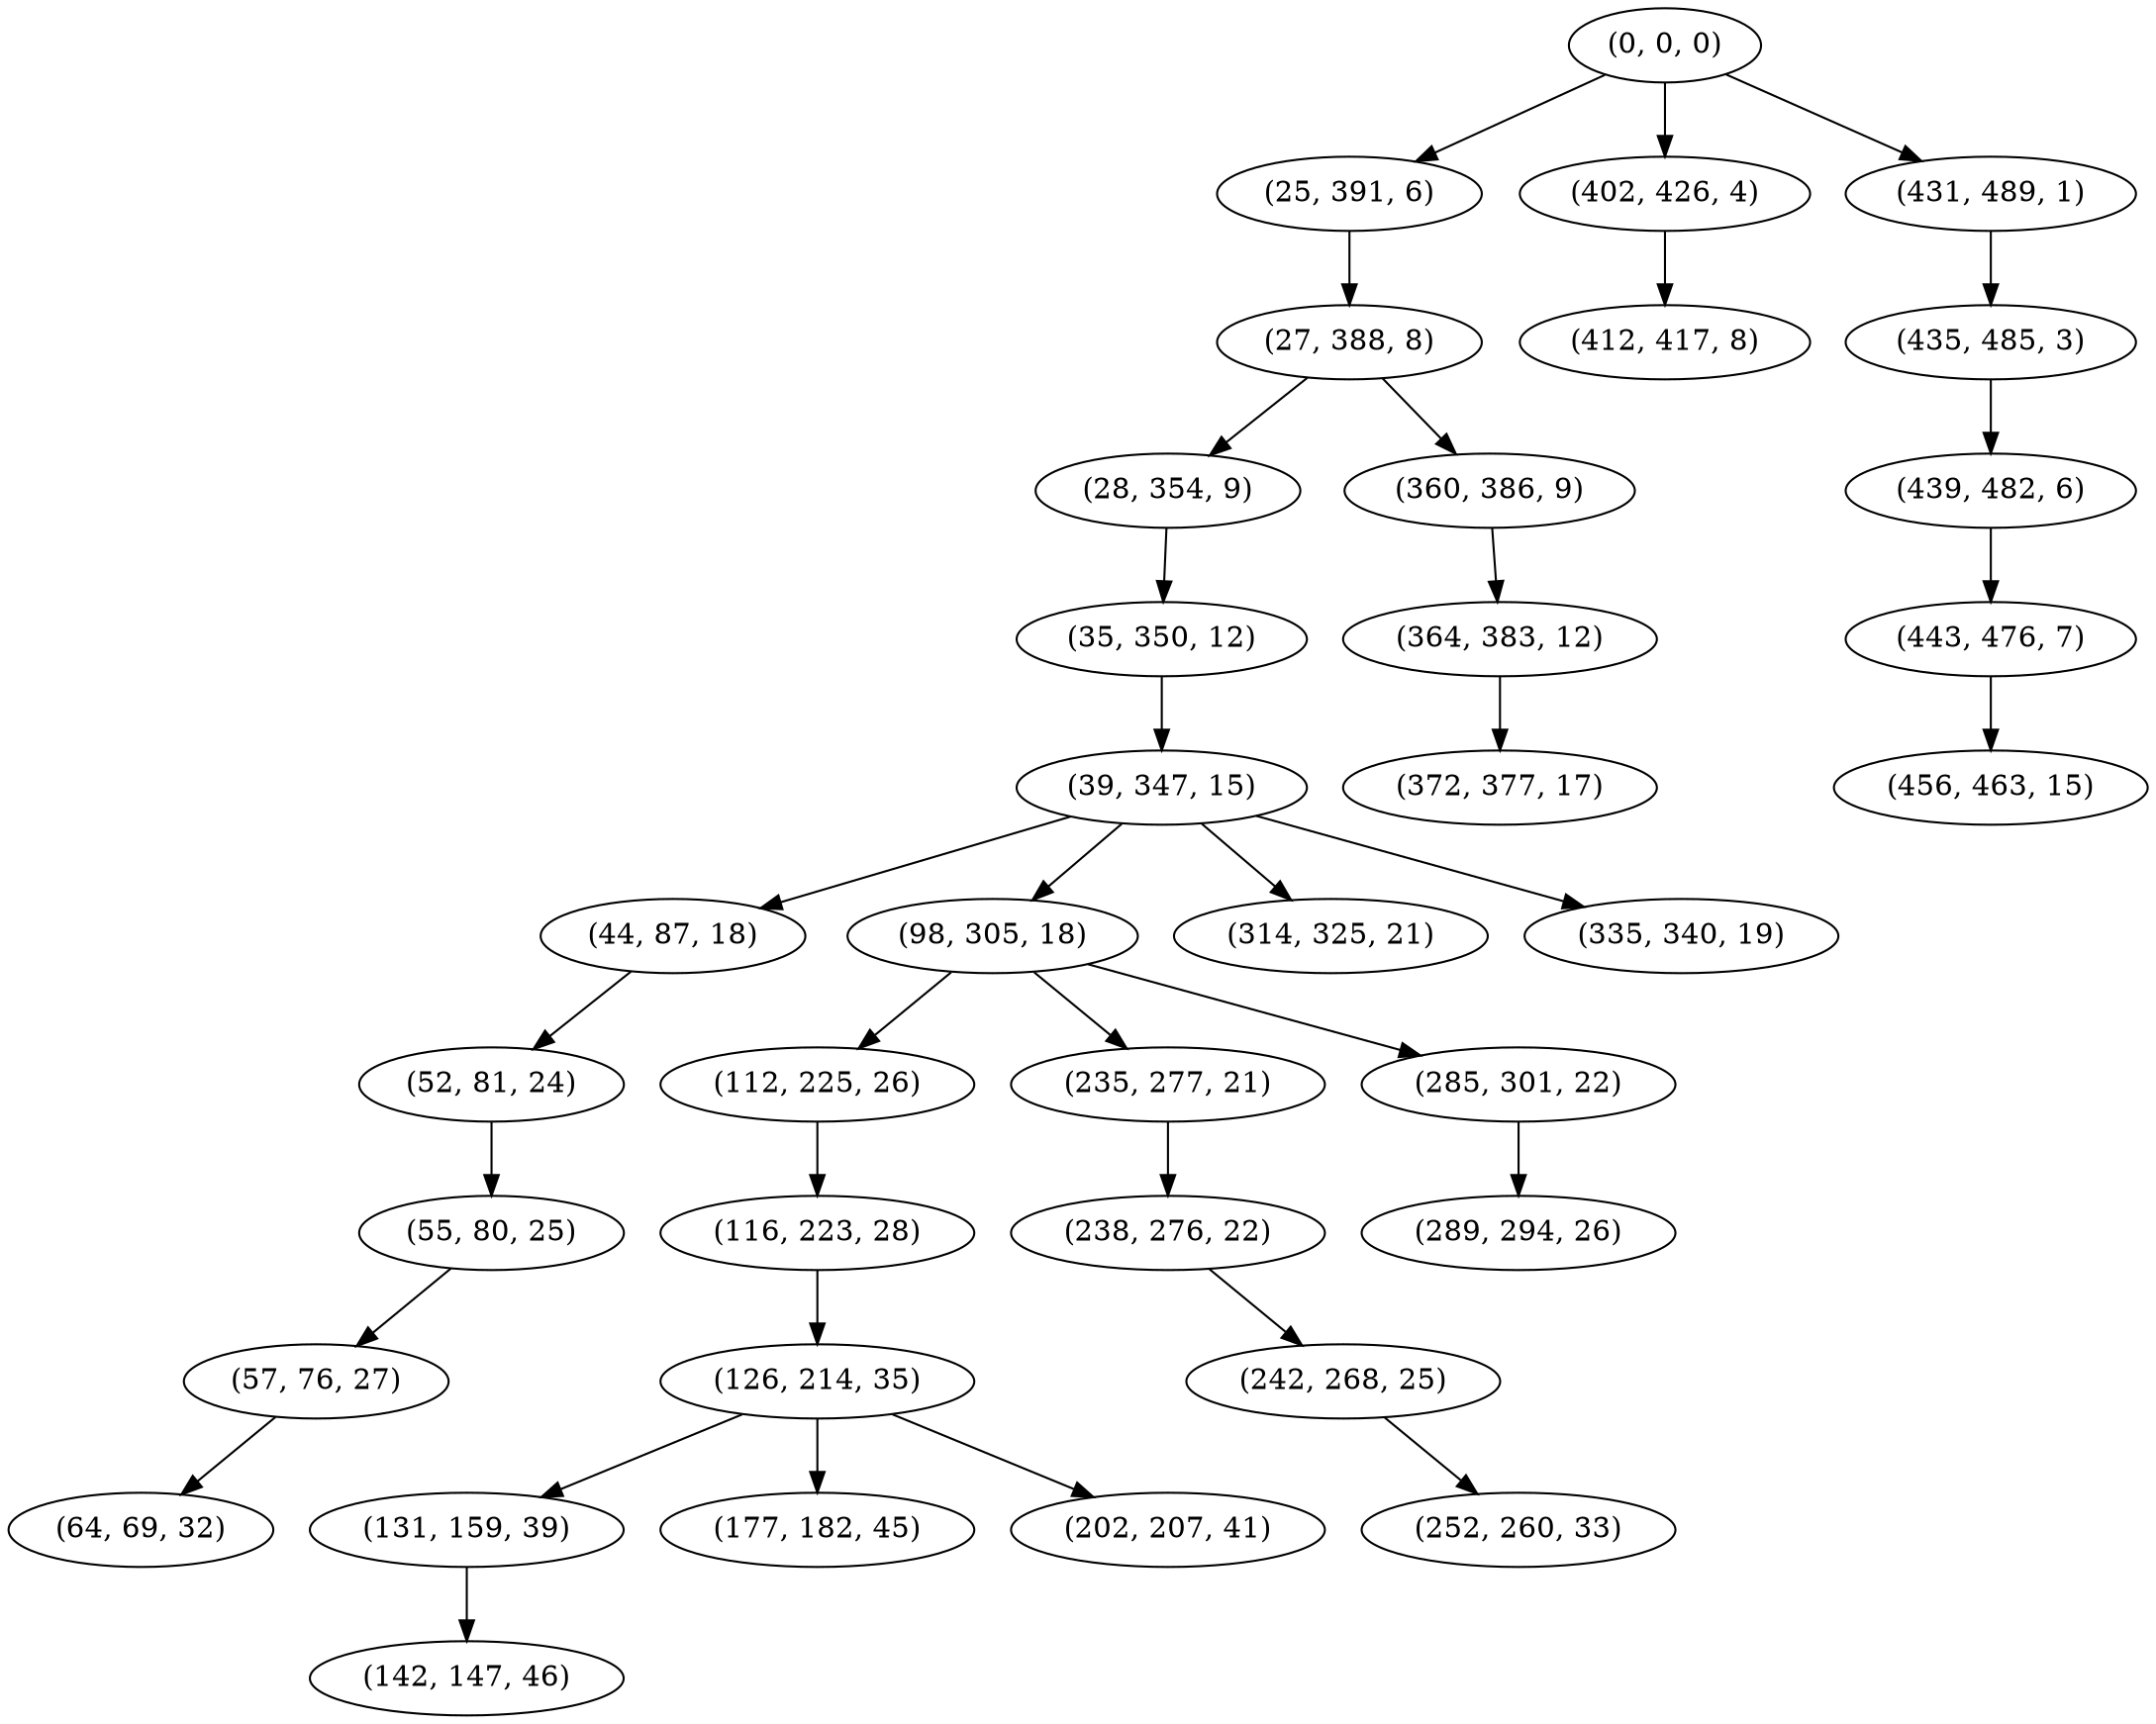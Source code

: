 digraph tree {
    "(0, 0, 0)";
    "(25, 391, 6)";
    "(27, 388, 8)";
    "(28, 354, 9)";
    "(35, 350, 12)";
    "(39, 347, 15)";
    "(44, 87, 18)";
    "(52, 81, 24)";
    "(55, 80, 25)";
    "(57, 76, 27)";
    "(64, 69, 32)";
    "(98, 305, 18)";
    "(112, 225, 26)";
    "(116, 223, 28)";
    "(126, 214, 35)";
    "(131, 159, 39)";
    "(142, 147, 46)";
    "(177, 182, 45)";
    "(202, 207, 41)";
    "(235, 277, 21)";
    "(238, 276, 22)";
    "(242, 268, 25)";
    "(252, 260, 33)";
    "(285, 301, 22)";
    "(289, 294, 26)";
    "(314, 325, 21)";
    "(335, 340, 19)";
    "(360, 386, 9)";
    "(364, 383, 12)";
    "(372, 377, 17)";
    "(402, 426, 4)";
    "(412, 417, 8)";
    "(431, 489, 1)";
    "(435, 485, 3)";
    "(439, 482, 6)";
    "(443, 476, 7)";
    "(456, 463, 15)";
    "(0, 0, 0)" -> "(25, 391, 6)";
    "(0, 0, 0)" -> "(402, 426, 4)";
    "(0, 0, 0)" -> "(431, 489, 1)";
    "(25, 391, 6)" -> "(27, 388, 8)";
    "(27, 388, 8)" -> "(28, 354, 9)";
    "(27, 388, 8)" -> "(360, 386, 9)";
    "(28, 354, 9)" -> "(35, 350, 12)";
    "(35, 350, 12)" -> "(39, 347, 15)";
    "(39, 347, 15)" -> "(44, 87, 18)";
    "(39, 347, 15)" -> "(98, 305, 18)";
    "(39, 347, 15)" -> "(314, 325, 21)";
    "(39, 347, 15)" -> "(335, 340, 19)";
    "(44, 87, 18)" -> "(52, 81, 24)";
    "(52, 81, 24)" -> "(55, 80, 25)";
    "(55, 80, 25)" -> "(57, 76, 27)";
    "(57, 76, 27)" -> "(64, 69, 32)";
    "(98, 305, 18)" -> "(112, 225, 26)";
    "(98, 305, 18)" -> "(235, 277, 21)";
    "(98, 305, 18)" -> "(285, 301, 22)";
    "(112, 225, 26)" -> "(116, 223, 28)";
    "(116, 223, 28)" -> "(126, 214, 35)";
    "(126, 214, 35)" -> "(131, 159, 39)";
    "(126, 214, 35)" -> "(177, 182, 45)";
    "(126, 214, 35)" -> "(202, 207, 41)";
    "(131, 159, 39)" -> "(142, 147, 46)";
    "(235, 277, 21)" -> "(238, 276, 22)";
    "(238, 276, 22)" -> "(242, 268, 25)";
    "(242, 268, 25)" -> "(252, 260, 33)";
    "(285, 301, 22)" -> "(289, 294, 26)";
    "(360, 386, 9)" -> "(364, 383, 12)";
    "(364, 383, 12)" -> "(372, 377, 17)";
    "(402, 426, 4)" -> "(412, 417, 8)";
    "(431, 489, 1)" -> "(435, 485, 3)";
    "(435, 485, 3)" -> "(439, 482, 6)";
    "(439, 482, 6)" -> "(443, 476, 7)";
    "(443, 476, 7)" -> "(456, 463, 15)";
}
